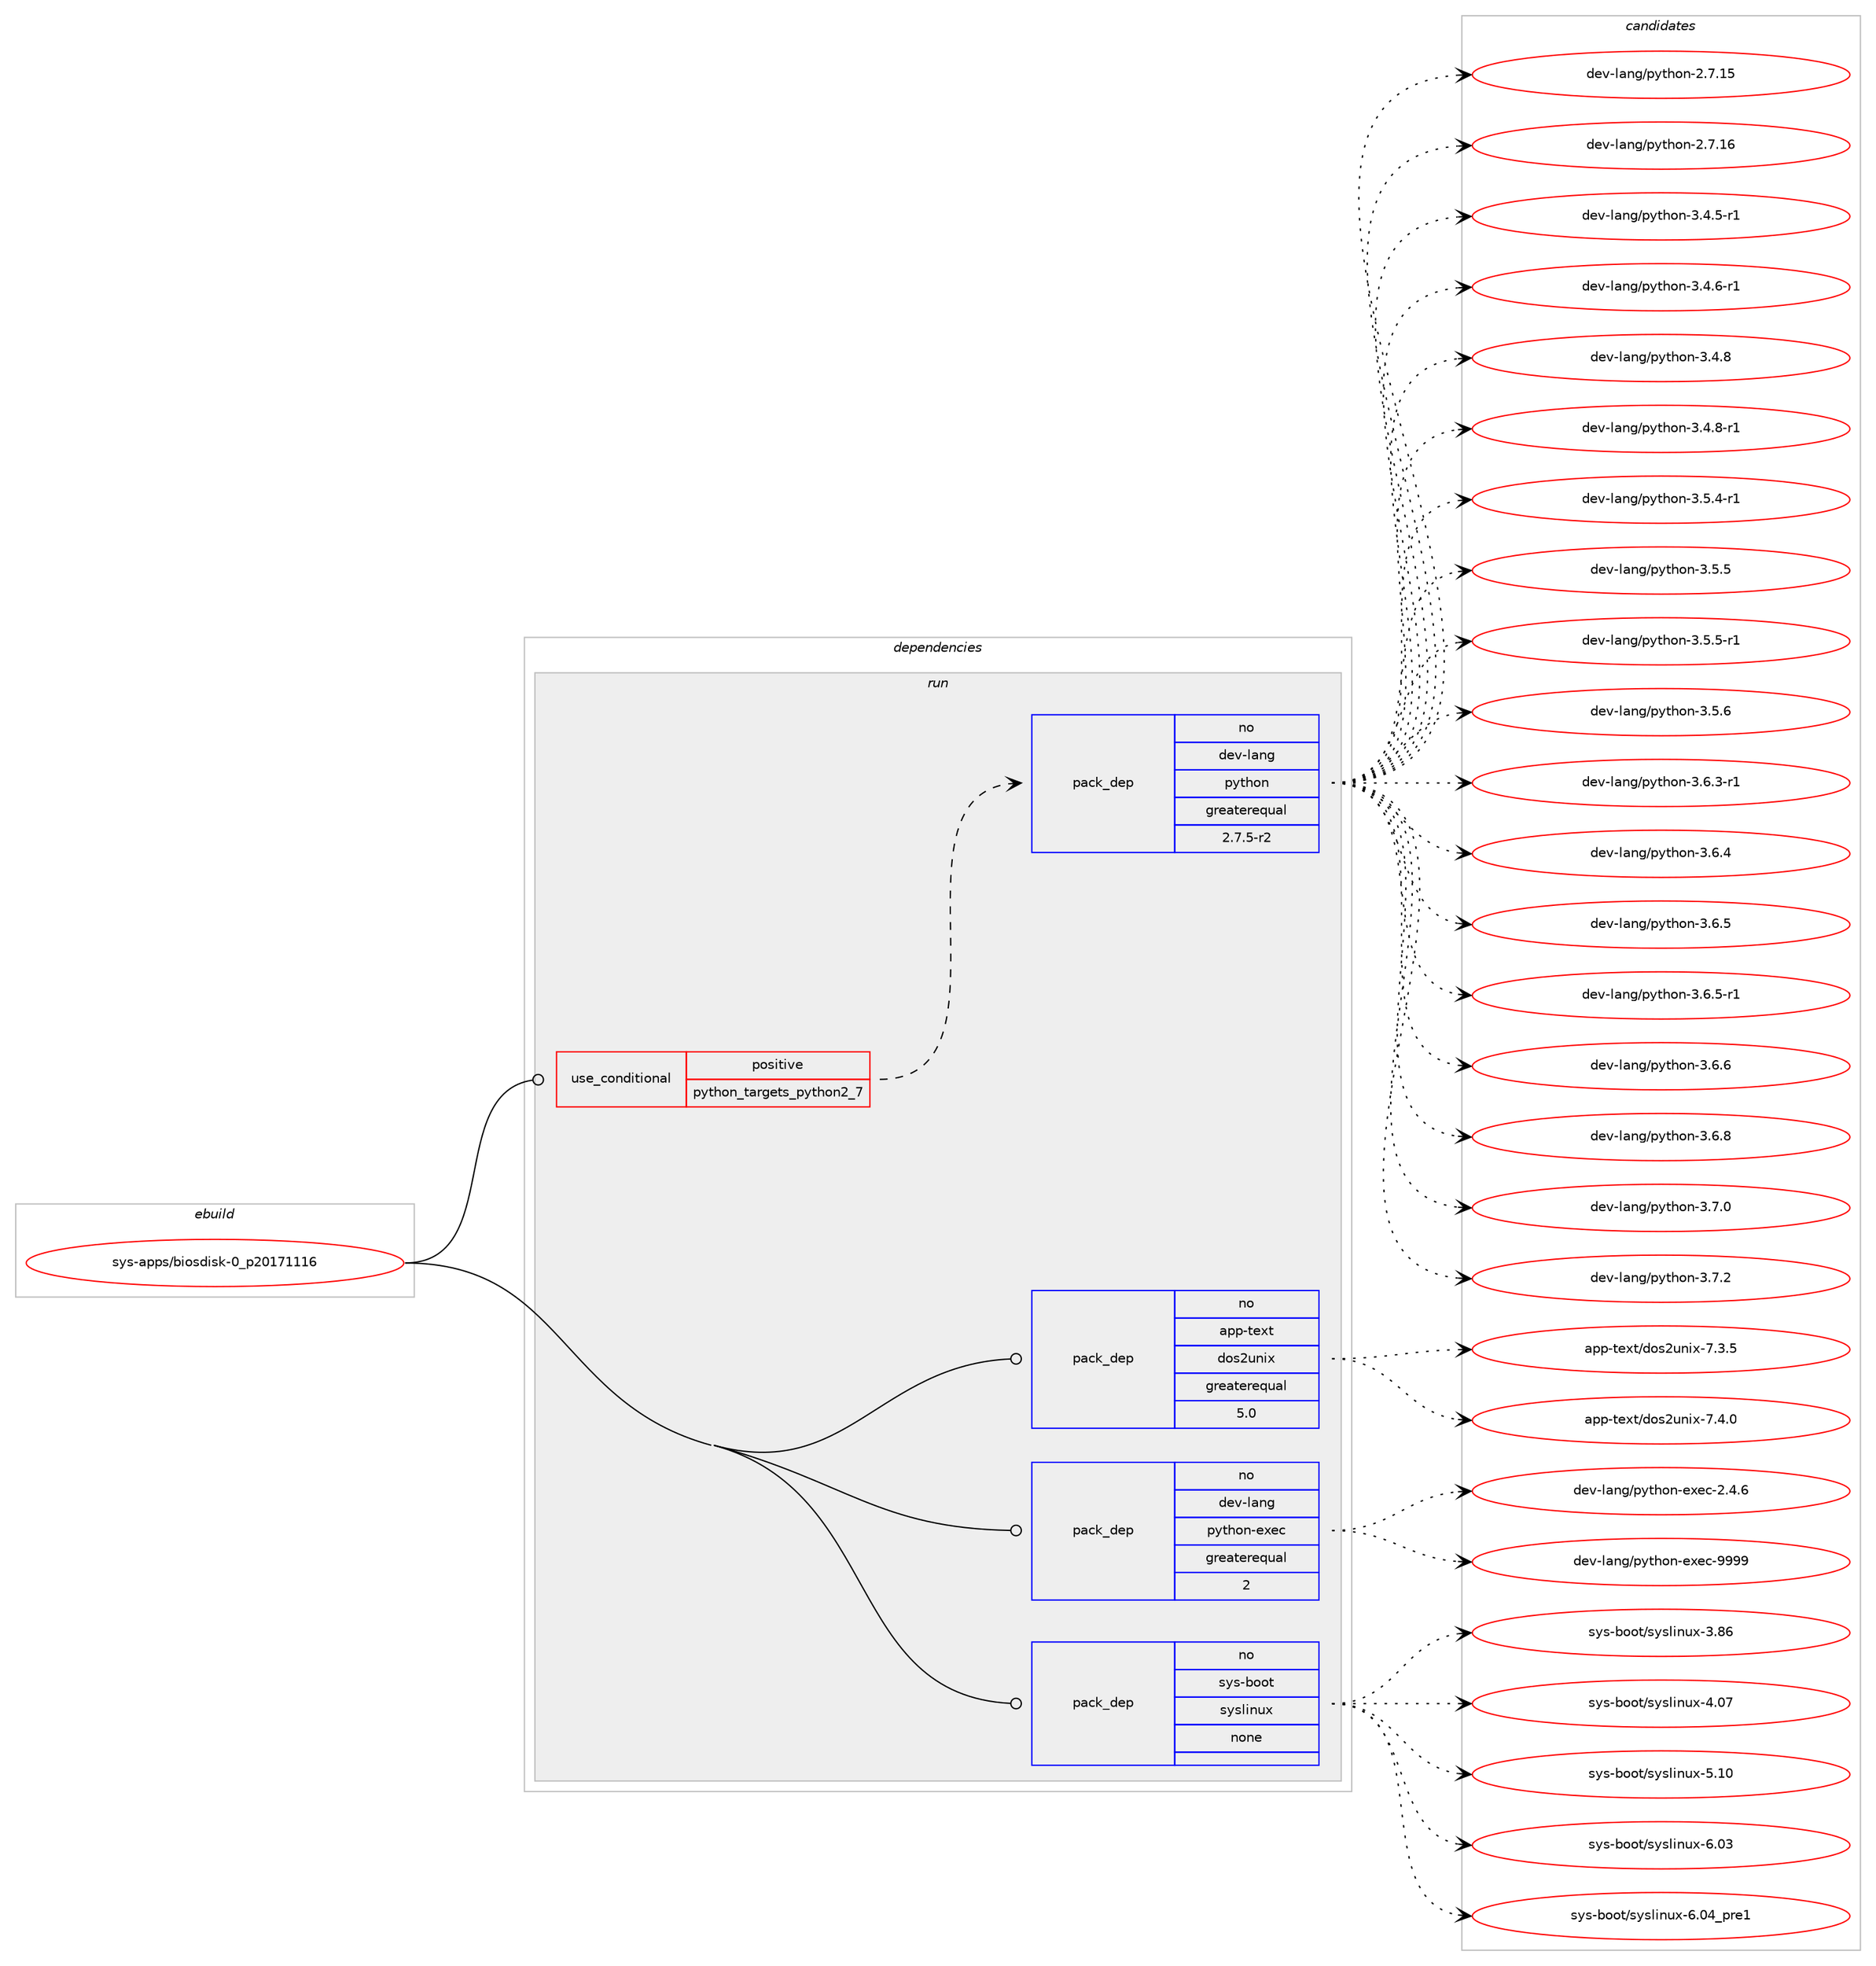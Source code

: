 digraph prolog {

# *************
# Graph options
# *************

newrank=true;
concentrate=true;
compound=true;
graph [rankdir=LR,fontname=Helvetica,fontsize=10,ranksep=1.5];#, ranksep=2.5, nodesep=0.2];
edge  [arrowhead=vee];
node  [fontname=Helvetica,fontsize=10];

# **********
# The ebuild
# **********

subgraph cluster_leftcol {
color=gray;
rank=same;
label=<<i>ebuild</i>>;
id [label="sys-apps/biosdisk-0_p20171116", color=red, width=4, href="../sys-apps/biosdisk-0_p20171116.svg"];
}

# ****************
# The dependencies
# ****************

subgraph cluster_midcol {
color=gray;
label=<<i>dependencies</i>>;
subgraph cluster_compile {
fillcolor="#eeeeee";
style=filled;
label=<<i>compile</i>>;
}
subgraph cluster_compileandrun {
fillcolor="#eeeeee";
style=filled;
label=<<i>compile and run</i>>;
}
subgraph cluster_run {
fillcolor="#eeeeee";
style=filled;
label=<<i>run</i>>;
subgraph cond455654 {
dependency1709618 [label=<<TABLE BORDER="0" CELLBORDER="1" CELLSPACING="0" CELLPADDING="4"><TR><TD ROWSPAN="3" CELLPADDING="10">use_conditional</TD></TR><TR><TD>positive</TD></TR><TR><TD>python_targets_python2_7</TD></TR></TABLE>>, shape=none, color=red];
subgraph pack1226035 {
dependency1709619 [label=<<TABLE BORDER="0" CELLBORDER="1" CELLSPACING="0" CELLPADDING="4" WIDTH="220"><TR><TD ROWSPAN="6" CELLPADDING="30">pack_dep</TD></TR><TR><TD WIDTH="110">no</TD></TR><TR><TD>dev-lang</TD></TR><TR><TD>python</TD></TR><TR><TD>greaterequal</TD></TR><TR><TD>2.7.5-r2</TD></TR></TABLE>>, shape=none, color=blue];
}
dependency1709618:e -> dependency1709619:w [weight=20,style="dashed",arrowhead="vee"];
}
id:e -> dependency1709618:w [weight=20,style="solid",arrowhead="odot"];
subgraph pack1226036 {
dependency1709620 [label=<<TABLE BORDER="0" CELLBORDER="1" CELLSPACING="0" CELLPADDING="4" WIDTH="220"><TR><TD ROWSPAN="6" CELLPADDING="30">pack_dep</TD></TR><TR><TD WIDTH="110">no</TD></TR><TR><TD>app-text</TD></TR><TR><TD>dos2unix</TD></TR><TR><TD>greaterequal</TD></TR><TR><TD>5.0</TD></TR></TABLE>>, shape=none, color=blue];
}
id:e -> dependency1709620:w [weight=20,style="solid",arrowhead="odot"];
subgraph pack1226037 {
dependency1709621 [label=<<TABLE BORDER="0" CELLBORDER="1" CELLSPACING="0" CELLPADDING="4" WIDTH="220"><TR><TD ROWSPAN="6" CELLPADDING="30">pack_dep</TD></TR><TR><TD WIDTH="110">no</TD></TR><TR><TD>dev-lang</TD></TR><TR><TD>python-exec</TD></TR><TR><TD>greaterequal</TD></TR><TR><TD>2</TD></TR></TABLE>>, shape=none, color=blue];
}
id:e -> dependency1709621:w [weight=20,style="solid",arrowhead="odot"];
subgraph pack1226038 {
dependency1709622 [label=<<TABLE BORDER="0" CELLBORDER="1" CELLSPACING="0" CELLPADDING="4" WIDTH="220"><TR><TD ROWSPAN="6" CELLPADDING="30">pack_dep</TD></TR><TR><TD WIDTH="110">no</TD></TR><TR><TD>sys-boot</TD></TR><TR><TD>syslinux</TD></TR><TR><TD>none</TD></TR><TR><TD></TD></TR></TABLE>>, shape=none, color=blue];
}
id:e -> dependency1709622:w [weight=20,style="solid",arrowhead="odot"];
}
}

# **************
# The candidates
# **************

subgraph cluster_choices {
rank=same;
color=gray;
label=<<i>candidates</i>>;

subgraph choice1226035 {
color=black;
nodesep=1;
choice10010111845108971101034711212111610411111045504655464953 [label="dev-lang/python-2.7.15", color=red, width=4,href="../dev-lang/python-2.7.15.svg"];
choice10010111845108971101034711212111610411111045504655464954 [label="dev-lang/python-2.7.16", color=red, width=4,href="../dev-lang/python-2.7.16.svg"];
choice1001011184510897110103471121211161041111104551465246534511449 [label="dev-lang/python-3.4.5-r1", color=red, width=4,href="../dev-lang/python-3.4.5-r1.svg"];
choice1001011184510897110103471121211161041111104551465246544511449 [label="dev-lang/python-3.4.6-r1", color=red, width=4,href="../dev-lang/python-3.4.6-r1.svg"];
choice100101118451089711010347112121116104111110455146524656 [label="dev-lang/python-3.4.8", color=red, width=4,href="../dev-lang/python-3.4.8.svg"];
choice1001011184510897110103471121211161041111104551465246564511449 [label="dev-lang/python-3.4.8-r1", color=red, width=4,href="../dev-lang/python-3.4.8-r1.svg"];
choice1001011184510897110103471121211161041111104551465346524511449 [label="dev-lang/python-3.5.4-r1", color=red, width=4,href="../dev-lang/python-3.5.4-r1.svg"];
choice100101118451089711010347112121116104111110455146534653 [label="dev-lang/python-3.5.5", color=red, width=4,href="../dev-lang/python-3.5.5.svg"];
choice1001011184510897110103471121211161041111104551465346534511449 [label="dev-lang/python-3.5.5-r1", color=red, width=4,href="../dev-lang/python-3.5.5-r1.svg"];
choice100101118451089711010347112121116104111110455146534654 [label="dev-lang/python-3.5.6", color=red, width=4,href="../dev-lang/python-3.5.6.svg"];
choice1001011184510897110103471121211161041111104551465446514511449 [label="dev-lang/python-3.6.3-r1", color=red, width=4,href="../dev-lang/python-3.6.3-r1.svg"];
choice100101118451089711010347112121116104111110455146544652 [label="dev-lang/python-3.6.4", color=red, width=4,href="../dev-lang/python-3.6.4.svg"];
choice100101118451089711010347112121116104111110455146544653 [label="dev-lang/python-3.6.5", color=red, width=4,href="../dev-lang/python-3.6.5.svg"];
choice1001011184510897110103471121211161041111104551465446534511449 [label="dev-lang/python-3.6.5-r1", color=red, width=4,href="../dev-lang/python-3.6.5-r1.svg"];
choice100101118451089711010347112121116104111110455146544654 [label="dev-lang/python-3.6.6", color=red, width=4,href="../dev-lang/python-3.6.6.svg"];
choice100101118451089711010347112121116104111110455146544656 [label="dev-lang/python-3.6.8", color=red, width=4,href="../dev-lang/python-3.6.8.svg"];
choice100101118451089711010347112121116104111110455146554648 [label="dev-lang/python-3.7.0", color=red, width=4,href="../dev-lang/python-3.7.0.svg"];
choice100101118451089711010347112121116104111110455146554650 [label="dev-lang/python-3.7.2", color=red, width=4,href="../dev-lang/python-3.7.2.svg"];
dependency1709619:e -> choice10010111845108971101034711212111610411111045504655464953:w [style=dotted,weight="100"];
dependency1709619:e -> choice10010111845108971101034711212111610411111045504655464954:w [style=dotted,weight="100"];
dependency1709619:e -> choice1001011184510897110103471121211161041111104551465246534511449:w [style=dotted,weight="100"];
dependency1709619:e -> choice1001011184510897110103471121211161041111104551465246544511449:w [style=dotted,weight="100"];
dependency1709619:e -> choice100101118451089711010347112121116104111110455146524656:w [style=dotted,weight="100"];
dependency1709619:e -> choice1001011184510897110103471121211161041111104551465246564511449:w [style=dotted,weight="100"];
dependency1709619:e -> choice1001011184510897110103471121211161041111104551465346524511449:w [style=dotted,weight="100"];
dependency1709619:e -> choice100101118451089711010347112121116104111110455146534653:w [style=dotted,weight="100"];
dependency1709619:e -> choice1001011184510897110103471121211161041111104551465346534511449:w [style=dotted,weight="100"];
dependency1709619:e -> choice100101118451089711010347112121116104111110455146534654:w [style=dotted,weight="100"];
dependency1709619:e -> choice1001011184510897110103471121211161041111104551465446514511449:w [style=dotted,weight="100"];
dependency1709619:e -> choice100101118451089711010347112121116104111110455146544652:w [style=dotted,weight="100"];
dependency1709619:e -> choice100101118451089711010347112121116104111110455146544653:w [style=dotted,weight="100"];
dependency1709619:e -> choice1001011184510897110103471121211161041111104551465446534511449:w [style=dotted,weight="100"];
dependency1709619:e -> choice100101118451089711010347112121116104111110455146544654:w [style=dotted,weight="100"];
dependency1709619:e -> choice100101118451089711010347112121116104111110455146544656:w [style=dotted,weight="100"];
dependency1709619:e -> choice100101118451089711010347112121116104111110455146554648:w [style=dotted,weight="100"];
dependency1709619:e -> choice100101118451089711010347112121116104111110455146554650:w [style=dotted,weight="100"];
}
subgraph choice1226036 {
color=black;
nodesep=1;
choice97112112451161011201164710011111550117110105120455546514653 [label="app-text/dos2unix-7.3.5", color=red, width=4,href="../app-text/dos2unix-7.3.5.svg"];
choice97112112451161011201164710011111550117110105120455546524648 [label="app-text/dos2unix-7.4.0", color=red, width=4,href="../app-text/dos2unix-7.4.0.svg"];
dependency1709620:e -> choice97112112451161011201164710011111550117110105120455546514653:w [style=dotted,weight="100"];
dependency1709620:e -> choice97112112451161011201164710011111550117110105120455546524648:w [style=dotted,weight="100"];
}
subgraph choice1226037 {
color=black;
nodesep=1;
choice1001011184510897110103471121211161041111104510112010199455046524654 [label="dev-lang/python-exec-2.4.6", color=red, width=4,href="../dev-lang/python-exec-2.4.6.svg"];
choice10010111845108971101034711212111610411111045101120101994557575757 [label="dev-lang/python-exec-9999", color=red, width=4,href="../dev-lang/python-exec-9999.svg"];
dependency1709621:e -> choice1001011184510897110103471121211161041111104510112010199455046524654:w [style=dotted,weight="100"];
dependency1709621:e -> choice10010111845108971101034711212111610411111045101120101994557575757:w [style=dotted,weight="100"];
}
subgraph choice1226038 {
color=black;
nodesep=1;
choice1151211154598111111116471151211151081051101171204551465654 [label="sys-boot/syslinux-3.86", color=red, width=4,href="../sys-boot/syslinux-3.86.svg"];
choice1151211154598111111116471151211151081051101171204552464855 [label="sys-boot/syslinux-4.07", color=red, width=4,href="../sys-boot/syslinux-4.07.svg"];
choice1151211154598111111116471151211151081051101171204553464948 [label="sys-boot/syslinux-5.10", color=red, width=4,href="../sys-boot/syslinux-5.10.svg"];
choice1151211154598111111116471151211151081051101171204554464851 [label="sys-boot/syslinux-6.03", color=red, width=4,href="../sys-boot/syslinux-6.03.svg"];
choice11512111545981111111164711512111510810511011712045544648529511211410149 [label="sys-boot/syslinux-6.04_pre1", color=red, width=4,href="../sys-boot/syslinux-6.04_pre1.svg"];
dependency1709622:e -> choice1151211154598111111116471151211151081051101171204551465654:w [style=dotted,weight="100"];
dependency1709622:e -> choice1151211154598111111116471151211151081051101171204552464855:w [style=dotted,weight="100"];
dependency1709622:e -> choice1151211154598111111116471151211151081051101171204553464948:w [style=dotted,weight="100"];
dependency1709622:e -> choice1151211154598111111116471151211151081051101171204554464851:w [style=dotted,weight="100"];
dependency1709622:e -> choice11512111545981111111164711512111510810511011712045544648529511211410149:w [style=dotted,weight="100"];
}
}

}
